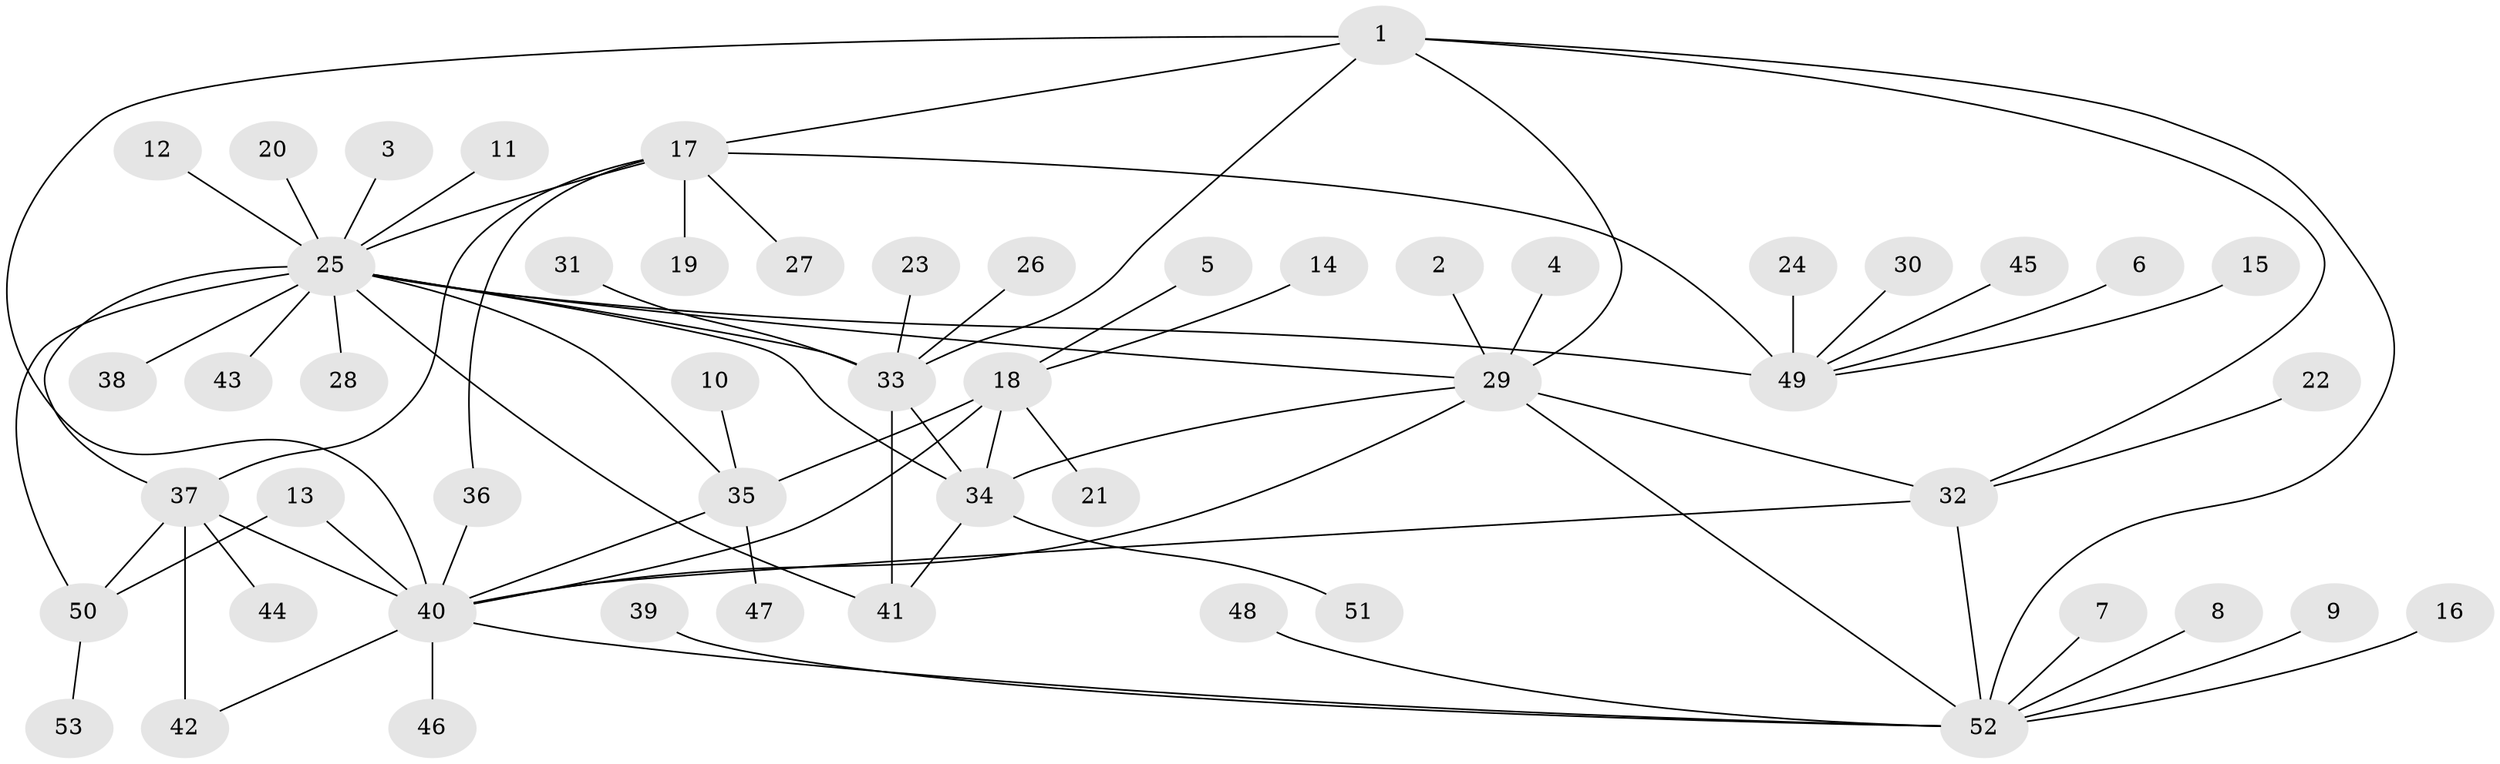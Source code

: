 // original degree distribution, {11: 0.02830188679245283, 4: 0.02830188679245283, 7: 0.04716981132075472, 12: 0.009433962264150943, 8: 0.03773584905660377, 15: 0.009433962264150943, 9: 0.02830188679245283, 6: 0.018867924528301886, 5: 0.03773584905660377, 2: 0.1320754716981132, 1: 0.6037735849056604, 3: 0.018867924528301886}
// Generated by graph-tools (version 1.1) at 2025/50/03/09/25 03:50:31]
// undirected, 53 vertices, 74 edges
graph export_dot {
graph [start="1"]
  node [color=gray90,style=filled];
  1;
  2;
  3;
  4;
  5;
  6;
  7;
  8;
  9;
  10;
  11;
  12;
  13;
  14;
  15;
  16;
  17;
  18;
  19;
  20;
  21;
  22;
  23;
  24;
  25;
  26;
  27;
  28;
  29;
  30;
  31;
  32;
  33;
  34;
  35;
  36;
  37;
  38;
  39;
  40;
  41;
  42;
  43;
  44;
  45;
  46;
  47;
  48;
  49;
  50;
  51;
  52;
  53;
  1 -- 17 [weight=1.0];
  1 -- 29 [weight=1.0];
  1 -- 32 [weight=1.0];
  1 -- 33 [weight=1.0];
  1 -- 40 [weight=1.0];
  1 -- 52 [weight=1.0];
  2 -- 29 [weight=1.0];
  3 -- 25 [weight=1.0];
  4 -- 29 [weight=1.0];
  5 -- 18 [weight=1.0];
  6 -- 49 [weight=1.0];
  7 -- 52 [weight=1.0];
  8 -- 52 [weight=1.0];
  9 -- 52 [weight=1.0];
  10 -- 35 [weight=1.0];
  11 -- 25 [weight=1.0];
  12 -- 25 [weight=1.0];
  13 -- 40 [weight=1.0];
  13 -- 50 [weight=1.0];
  14 -- 18 [weight=1.0];
  15 -- 49 [weight=1.0];
  16 -- 52 [weight=1.0];
  17 -- 19 [weight=1.0];
  17 -- 25 [weight=3.0];
  17 -- 27 [weight=1.0];
  17 -- 36 [weight=1.0];
  17 -- 37 [weight=1.0];
  17 -- 49 [weight=3.0];
  18 -- 21 [weight=1.0];
  18 -- 34 [weight=1.0];
  18 -- 35 [weight=4.0];
  18 -- 40 [weight=1.0];
  20 -- 25 [weight=1.0];
  22 -- 32 [weight=1.0];
  23 -- 33 [weight=1.0];
  24 -- 49 [weight=1.0];
  25 -- 28 [weight=1.0];
  25 -- 29 [weight=1.0];
  25 -- 33 [weight=2.0];
  25 -- 34 [weight=1.0];
  25 -- 35 [weight=2.0];
  25 -- 37 [weight=1.0];
  25 -- 38 [weight=1.0];
  25 -- 41 [weight=1.0];
  25 -- 43 [weight=1.0];
  25 -- 49 [weight=1.0];
  25 -- 50 [weight=1.0];
  26 -- 33 [weight=1.0];
  29 -- 32 [weight=1.0];
  29 -- 34 [weight=1.0];
  29 -- 40 [weight=1.0];
  29 -- 52 [weight=1.0];
  30 -- 49 [weight=1.0];
  31 -- 33 [weight=1.0];
  32 -- 40 [weight=1.0];
  32 -- 52 [weight=1.0];
  33 -- 34 [weight=2.0];
  33 -- 41 [weight=2.0];
  34 -- 41 [weight=1.0];
  34 -- 51 [weight=1.0];
  35 -- 40 [weight=1.0];
  35 -- 47 [weight=1.0];
  36 -- 40 [weight=1.0];
  37 -- 40 [weight=3.0];
  37 -- 42 [weight=3.0];
  37 -- 44 [weight=1.0];
  37 -- 50 [weight=1.0];
  39 -- 52 [weight=1.0];
  40 -- 42 [weight=1.0];
  40 -- 46 [weight=1.0];
  40 -- 52 [weight=1.0];
  45 -- 49 [weight=1.0];
  48 -- 52 [weight=1.0];
  50 -- 53 [weight=1.0];
}

